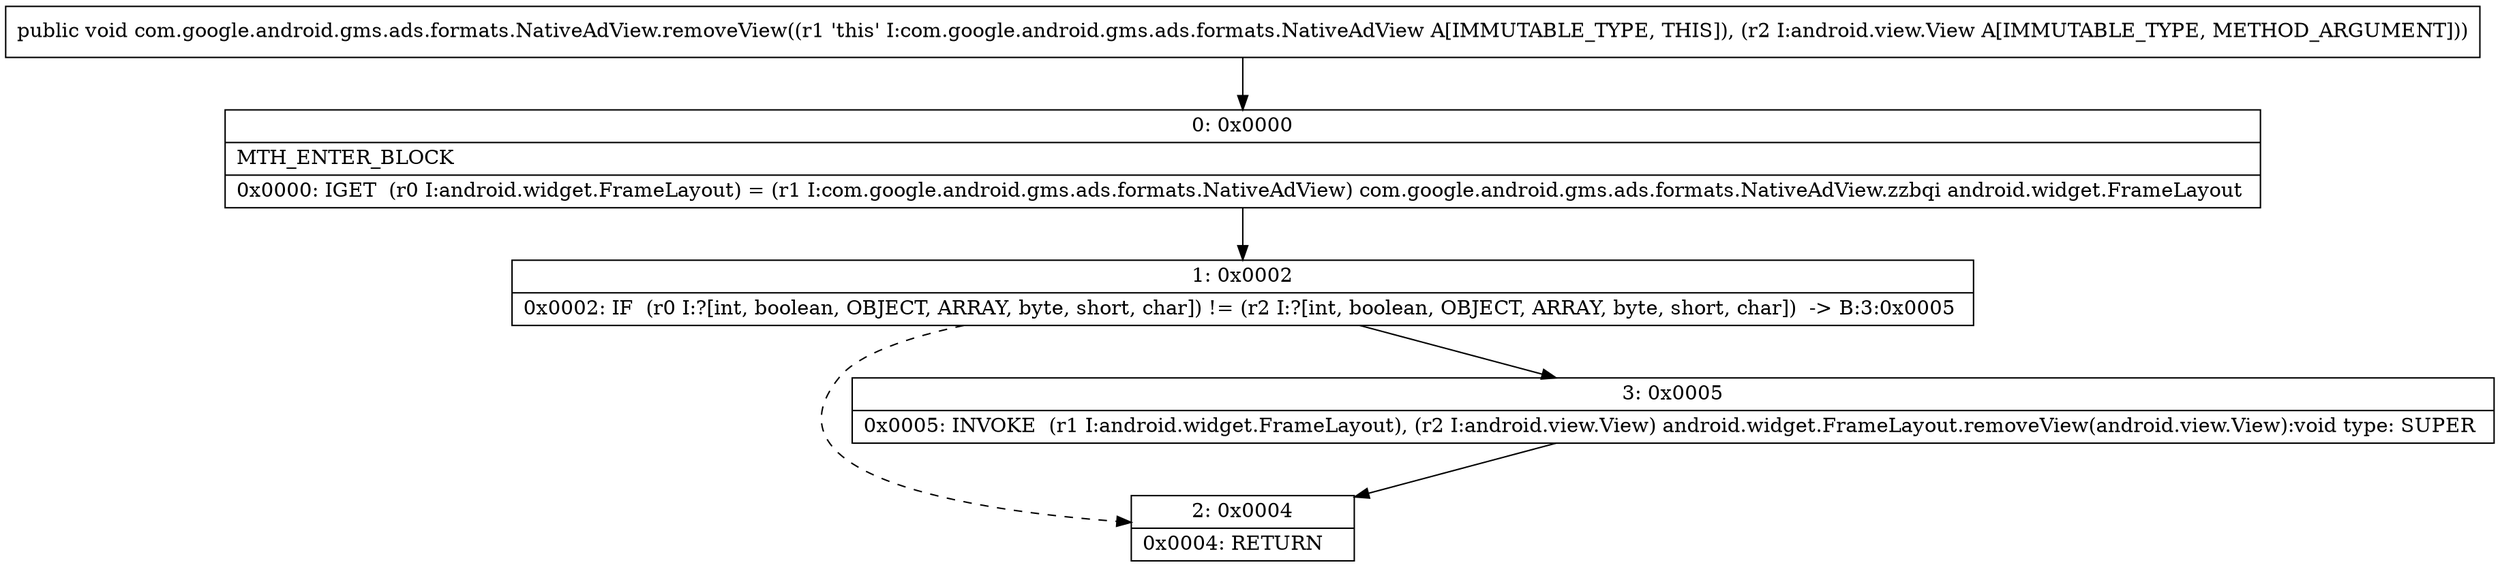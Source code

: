digraph "CFG forcom.google.android.gms.ads.formats.NativeAdView.removeView(Landroid\/view\/View;)V" {
Node_0 [shape=record,label="{0\:\ 0x0000|MTH_ENTER_BLOCK\l|0x0000: IGET  (r0 I:android.widget.FrameLayout) = (r1 I:com.google.android.gms.ads.formats.NativeAdView) com.google.android.gms.ads.formats.NativeAdView.zzbqi android.widget.FrameLayout \l}"];
Node_1 [shape=record,label="{1\:\ 0x0002|0x0002: IF  (r0 I:?[int, boolean, OBJECT, ARRAY, byte, short, char]) != (r2 I:?[int, boolean, OBJECT, ARRAY, byte, short, char])  \-\> B:3:0x0005 \l}"];
Node_2 [shape=record,label="{2\:\ 0x0004|0x0004: RETURN   \l}"];
Node_3 [shape=record,label="{3\:\ 0x0005|0x0005: INVOKE  (r1 I:android.widget.FrameLayout), (r2 I:android.view.View) android.widget.FrameLayout.removeView(android.view.View):void type: SUPER \l}"];
MethodNode[shape=record,label="{public void com.google.android.gms.ads.formats.NativeAdView.removeView((r1 'this' I:com.google.android.gms.ads.formats.NativeAdView A[IMMUTABLE_TYPE, THIS]), (r2 I:android.view.View A[IMMUTABLE_TYPE, METHOD_ARGUMENT])) }"];
MethodNode -> Node_0;
Node_0 -> Node_1;
Node_1 -> Node_2[style=dashed];
Node_1 -> Node_3;
Node_3 -> Node_2;
}

